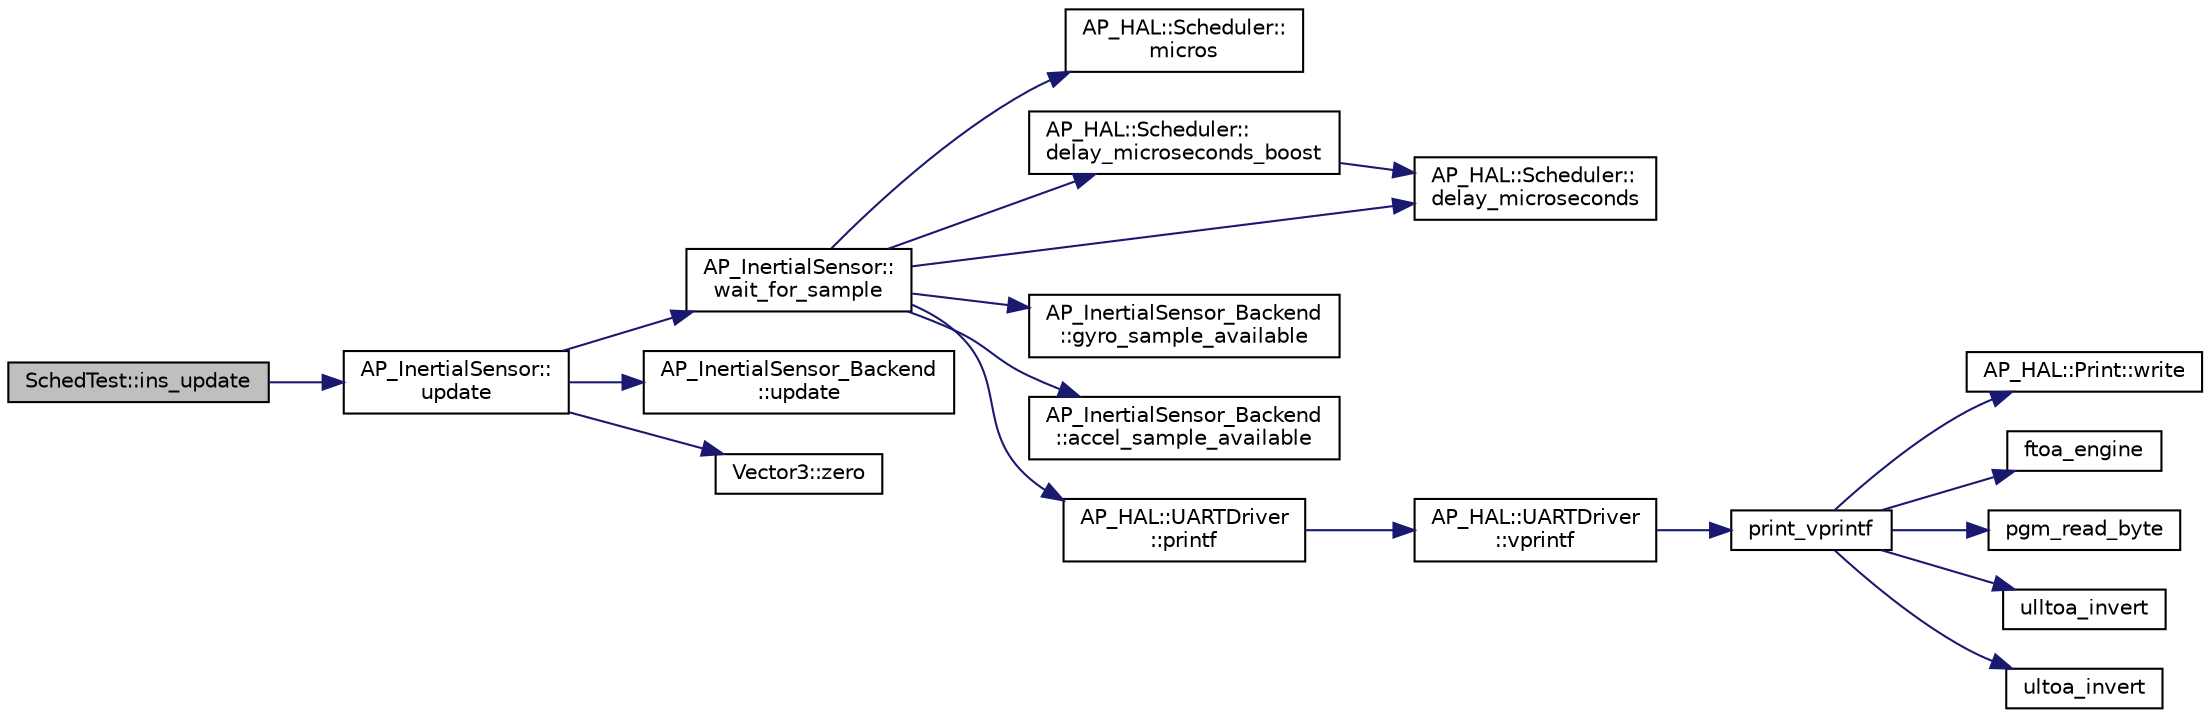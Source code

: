 digraph "SchedTest::ins_update"
{
 // INTERACTIVE_SVG=YES
  edge [fontname="Helvetica",fontsize="10",labelfontname="Helvetica",labelfontsize="10"];
  node [fontname="Helvetica",fontsize="10",shape=record];
  rankdir="LR";
  Node1 [label="SchedTest::ins_update",height=0.2,width=0.4,color="black", fillcolor="grey75", style="filled", fontcolor="black"];
  Node1 -> Node2 [color="midnightblue",fontsize="10",style="solid",fontname="Helvetica"];
  Node2 [label="AP_InertialSensor::\lupdate",height=0.2,width=0.4,color="black", fillcolor="white", style="filled",URL="$classAP__InertialSensor.html#a2ab4e9e49af5ae38f38d3818fde2b675"];
  Node2 -> Node3 [color="midnightblue",fontsize="10",style="solid",fontname="Helvetica"];
  Node3 [label="AP_InertialSensor::\lwait_for_sample",height=0.2,width=0.4,color="black", fillcolor="white", style="filled",URL="$classAP__InertialSensor.html#aa4faf114689e827390b5da7bc6fd5f20"];
  Node3 -> Node4 [color="midnightblue",fontsize="10",style="solid",fontname="Helvetica"];
  Node4 [label="AP_HAL::Scheduler::\lmicros",height=0.2,width=0.4,color="black", fillcolor="white", style="filled",URL="$classAP__HAL_1_1Scheduler.html#add46d722bfb08a16f220e63591654e46"];
  Node3 -> Node5 [color="midnightblue",fontsize="10",style="solid",fontname="Helvetica"];
  Node5 [label="AP_HAL::Scheduler::\ldelay_microseconds_boost",height=0.2,width=0.4,color="black", fillcolor="white", style="filled",URL="$classAP__HAL_1_1Scheduler.html#aa0beaea3a0ce331569f7617c10a06f53"];
  Node5 -> Node6 [color="midnightblue",fontsize="10",style="solid",fontname="Helvetica"];
  Node6 [label="AP_HAL::Scheduler::\ldelay_microseconds",height=0.2,width=0.4,color="black", fillcolor="white", style="filled",URL="$classAP__HAL_1_1Scheduler.html#a78c4f1b1f192ac1c99544b6cc8f099b0"];
  Node3 -> Node7 [color="midnightblue",fontsize="10",style="solid",fontname="Helvetica"];
  Node7 [label="AP_InertialSensor_Backend\l::gyro_sample_available",height=0.2,width=0.4,color="black", fillcolor="white", style="filled",URL="$classAP__InertialSensor__Backend.html#a1e40c452864d32dba89bb000c4381e52"];
  Node3 -> Node8 [color="midnightblue",fontsize="10",style="solid",fontname="Helvetica"];
  Node8 [label="AP_InertialSensor_Backend\l::accel_sample_available",height=0.2,width=0.4,color="black", fillcolor="white", style="filled",URL="$classAP__InertialSensor__Backend.html#a0136c556865dd4a0f123ce8444f042de"];
  Node3 -> Node6 [color="midnightblue",fontsize="10",style="solid",fontname="Helvetica"];
  Node3 -> Node9 [color="midnightblue",fontsize="10",style="solid",fontname="Helvetica"];
  Node9 [label="AP_HAL::UARTDriver\l::printf",height=0.2,width=0.4,color="black", fillcolor="white", style="filled",URL="$classAP__HAL_1_1UARTDriver.html#a65c7824b8877f7a2f79365c8ffae8f56"];
  Node9 -> Node10 [color="midnightblue",fontsize="10",style="solid",fontname="Helvetica"];
  Node10 [label="AP_HAL::UARTDriver\l::vprintf",height=0.2,width=0.4,color="black", fillcolor="white", style="filled",URL="$classAP__HAL_1_1UARTDriver.html#aa8abfb6d6641299472c29ac1edde559f"];
  Node10 -> Node11 [color="midnightblue",fontsize="10",style="solid",fontname="Helvetica"];
  Node11 [label="print_vprintf",height=0.2,width=0.4,color="black", fillcolor="white", style="filled",URL="$print__vprintf_8cpp.html#a473b9349f4b086b552a21eb8fe057016"];
  Node11 -> Node12 [color="midnightblue",fontsize="10",style="solid",fontname="Helvetica"];
  Node12 [label="AP_HAL::Print::write",height=0.2,width=0.4,color="black", fillcolor="white", style="filled",URL="$classAP__HAL_1_1Print.html#acc65391952a43334f8f5c9bef341f501"];
  Node11 -> Node13 [color="midnightblue",fontsize="10",style="solid",fontname="Helvetica"];
  Node13 [label="ftoa_engine",height=0.2,width=0.4,color="black", fillcolor="white", style="filled",URL="$ftoa__engine_8cpp.html#a1c28234da8f20b43c85890d4bb452947"];
  Node11 -> Node14 [color="midnightblue",fontsize="10",style="solid",fontname="Helvetica"];
  Node14 [label="pgm_read_byte",height=0.2,width=0.4,color="black", fillcolor="white", style="filled",URL="$AP__Progmem_8h.html#a1514e0408e036062b4af844baaf567da"];
  Node11 -> Node15 [color="midnightblue",fontsize="10",style="solid",fontname="Helvetica"];
  Node15 [label="ulltoa_invert",height=0.2,width=0.4,color="black", fillcolor="white", style="filled",URL="$utoa__invert_8cpp.html#a34926f552460b47c414ec4d83b32815c"];
  Node11 -> Node16 [color="midnightblue",fontsize="10",style="solid",fontname="Helvetica"];
  Node16 [label="ultoa_invert",height=0.2,width=0.4,color="black", fillcolor="white", style="filled",URL="$utoa__invert_8cpp.html#a5d99bba8e697c1e11da489d88fca8559"];
  Node2 -> Node17 [color="midnightblue",fontsize="10",style="solid",fontname="Helvetica"];
  Node17 [label="AP_InertialSensor_Backend\l::update",height=0.2,width=0.4,color="black", fillcolor="white", style="filled",URL="$classAP__InertialSensor__Backend.html#a7016ddeb343d823f9fe518fd414ba848"];
  Node2 -> Node18 [color="midnightblue",fontsize="10",style="solid",fontname="Helvetica"];
  Node18 [label="Vector3::zero",height=0.2,width=0.4,color="black", fillcolor="white", style="filled",URL="$classVector3.html#adf1769d5ee5df2f8585df2f540fa5efe"];
}
